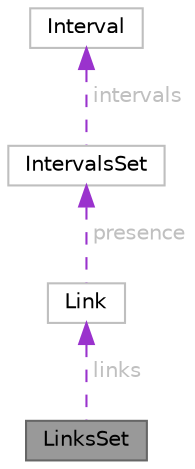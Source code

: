 digraph "LinksSet"
{
 // LATEX_PDF_SIZE
  bgcolor="transparent";
  edge [fontname=Helvetica,fontsize=10,labelfontname=Helvetica,labelfontsize=10];
  node [fontname=Helvetica,fontsize=10,shape=box,height=0.2,width=0.4];
  Node1 [id="Node000001",label="LinksSet",height=0.2,width=0.4,color="gray40", fillcolor="grey60", style="filled", fontcolor="black",tooltip=" "];
  Node2 -> Node1 [id="edge1_Node000001_Node000002",dir="back",color="darkorchid3",style="dashed",tooltip=" ",label=" links",fontcolor="grey" ];
  Node2 [id="Node000002",label="Link",height=0.2,width=0.4,color="grey75", fillcolor="white", style="filled",URL="$structLink.html",tooltip=" "];
  Node3 -> Node2 [id="edge2_Node000002_Node000003",dir="back",color="darkorchid3",style="dashed",tooltip=" ",label=" presence",fontcolor="grey" ];
  Node3 [id="Node000003",label="IntervalsSet",height=0.2,width=0.4,color="grey75", fillcolor="white", style="filled",URL="$structIntervalsSet.html",tooltip=" "];
  Node4 -> Node3 [id="edge3_Node000003_Node000004",dir="back",color="darkorchid3",style="dashed",tooltip=" ",label=" intervals",fontcolor="grey" ];
  Node4 [id="Node000004",label="Interval",height=0.2,width=0.4,color="grey75", fillcolor="white", style="filled",URL="$structInterval.html",tooltip=" "];
}
